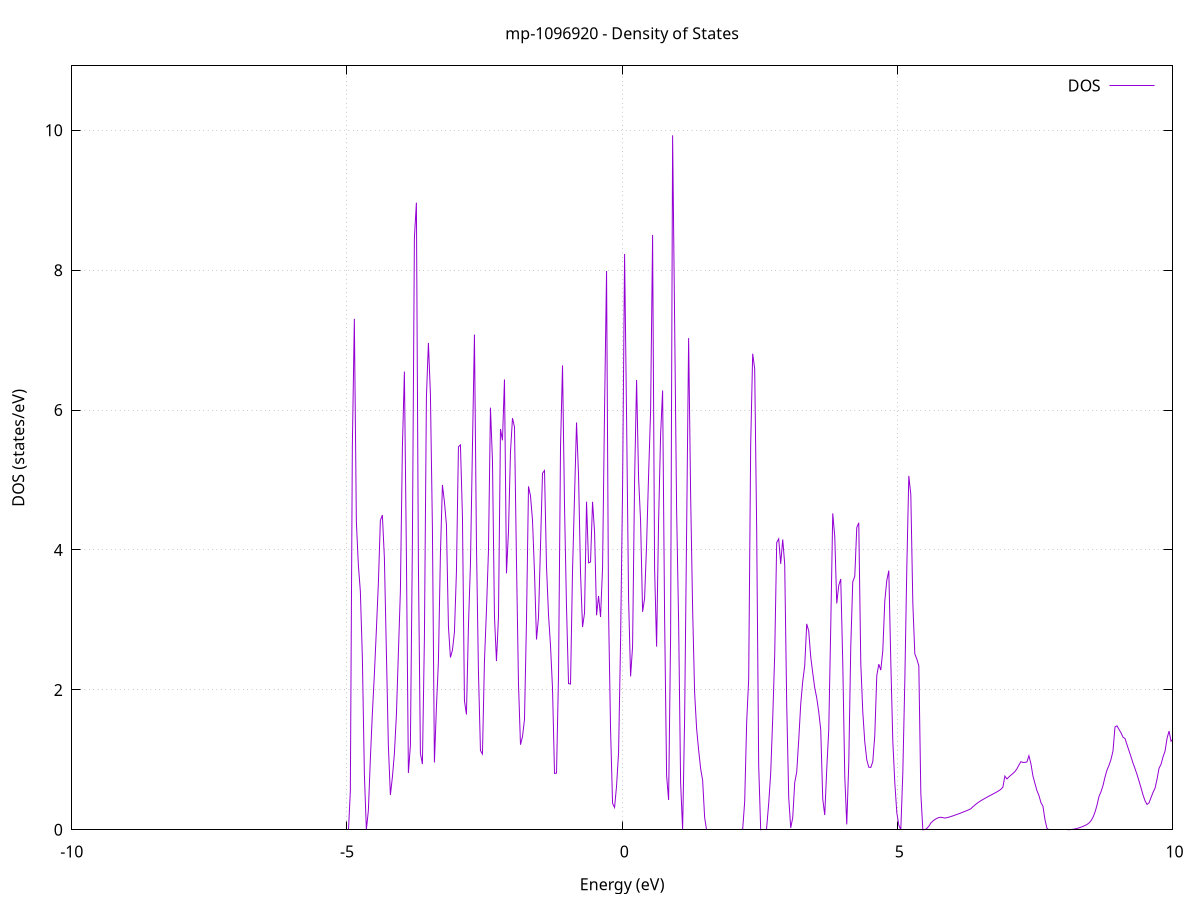 set title 'mp-1096920 - Density of States'
set xlabel 'Energy (eV)'
set ylabel 'DOS (states/eV)'
set grid
set xrange [-10:10]
set yrange [0:10.921]
set xzeroaxis lt -1
set terminal png size 800,600
set output 'mp-1096920_dos_gnuplot.png'
plot '-' using 1:2 with lines title 'DOS'
-46.837900 0.000000
-46.801500 0.000000
-46.765100 0.000000
-46.728800 0.000000
-46.692400 0.000000
-46.656000 0.000000
-46.619700 0.000000
-46.583300 0.000000
-46.546900 0.000000
-46.510500 0.000000
-46.474200 0.000000
-46.437800 0.000000
-46.401400 0.000000
-46.365100 0.000000
-46.328700 0.000000
-46.292300 0.000000
-46.255900 0.000000
-46.219600 0.000000
-46.183200 0.000000
-46.146800 0.000000
-46.110500 0.000000
-46.074100 0.000000
-46.037700 0.000000
-46.001300 0.000000
-45.965000 0.000000
-45.928600 0.000000
-45.892200 0.000000
-45.855900 0.000000
-45.819500 0.000000
-45.783100 0.000000
-45.746800 0.000000
-45.710400 0.000000
-45.674000 0.000000
-45.637600 0.000000
-45.601300 0.000000
-45.564900 0.000000
-45.528500 0.000000
-45.492200 0.000000
-45.455800 0.000000
-45.419400 0.000000
-45.383000 0.000000
-45.346700 0.000000
-45.310300 0.000000
-45.273900 0.000000
-45.237600 0.000000
-45.201200 0.000000
-45.164800 0.000000
-45.128400 0.000000
-45.092100 0.000000
-45.055700 0.000000
-45.019300 0.000000
-44.983000 0.000000
-44.946600 0.000000
-44.910200 0.000000
-44.873900 0.000000
-44.837500 0.000000
-44.801100 0.000000
-44.764700 0.000000
-44.728400 0.000000
-44.692000 0.000000
-44.655600 0.000000
-44.619300 0.000000
-44.582900 0.000000
-44.546500 0.000000
-44.510100 0.000000
-44.473800 0.000000
-44.437400 0.000000
-44.401000 0.000000
-44.364700 0.000000
-44.328300 0.000000
-44.291900 0.000000
-44.255500 0.000000
-44.219200 0.000000
-44.182800 0.000000
-44.146400 0.000000
-44.110100 0.000000
-44.073700 0.000000
-44.037300 0.000000
-44.001000 0.000000
-43.964600 0.000000
-43.928200 0.000000
-43.891800 0.000000
-43.855500 0.000000
-43.819100 0.000000
-43.782700 0.000000
-43.746400 0.000000
-43.710000 0.000000
-43.673600 0.000000
-43.637200 0.000000
-43.600900 0.000000
-43.564500 0.000000
-43.528100 0.000000
-43.491800 0.000000
-43.455400 0.000000
-43.419000 0.000000
-43.382600 0.000000
-43.346300 0.000000
-43.309900 0.000000
-43.273500 0.000000
-43.237200 0.000000
-43.200800 0.000000
-43.164400 0.000000
-43.128100 0.000000
-43.091700 0.000000
-43.055300 0.000000
-43.018900 0.000000
-42.982600 0.000000
-42.946200 0.000000
-42.909800 0.000000
-42.873500 0.000000
-42.837100 0.000000
-42.800700 0.000000
-42.764300 0.000000
-42.728000 0.000000
-42.691600 0.000000
-42.655200 0.000000
-42.618900 0.000000
-42.582500 0.000000
-42.546100 0.000000
-42.509700 0.000000
-42.473400 202.382700
-42.437000 0.000000
-42.400600 0.000000
-42.364300 0.000000
-42.327900 0.000000
-42.291500 0.000000
-42.255200 0.000000
-42.218800 0.000000
-42.182400 0.000000
-42.146000 0.000000
-42.109700 0.000000
-42.073300 0.000000
-42.036900 0.000000
-42.000600 0.000000
-41.964200 0.000000
-41.927800 0.000000
-41.891400 0.000000
-41.855100 0.000000
-41.818700 0.000000
-41.782300 0.000000
-41.746000 0.000000
-41.709600 0.000000
-41.673200 0.000000
-41.636800 0.000000
-41.600500 0.000000
-41.564100 0.000000
-41.527700 0.000000
-41.491400 0.000000
-41.455000 0.000000
-41.418600 0.000000
-41.382200 0.000000
-41.345900 0.000000
-41.309500 0.000000
-41.273100 0.000000
-41.236800 0.000000
-41.200400 0.000000
-41.164000 0.000000
-41.127700 0.000000
-41.091300 0.000000
-41.054900 0.000000
-41.018500 0.000000
-40.982200 0.000000
-40.945800 0.000000
-40.909400 0.000000
-40.873100 0.000000
-40.836700 0.000000
-40.800300 0.000000
-40.763900 0.000000
-40.727600 0.000000
-40.691200 0.000000
-40.654800 0.000000
-40.618500 0.000000
-40.582100 0.000000
-40.545700 0.000000
-40.509300 0.000000
-40.473000 0.000000
-40.436600 0.000000
-40.400200 0.000000
-40.363900 0.000000
-40.327500 0.000000
-40.291100 0.000000
-40.254800 0.000000
-40.218400 0.000000
-40.182000 0.000000
-40.145600 0.000000
-40.109300 0.000000
-40.072900 0.000000
-40.036500 0.000000
-40.000200 0.000000
-39.963800 0.000000
-39.927400 0.000000
-39.891000 0.000000
-39.854700 0.000000
-39.818300 0.000000
-39.781900 0.000000
-39.745600 0.000000
-39.709200 0.000000
-39.672800 0.000000
-39.636400 0.000000
-39.600100 0.000000
-39.563700 0.000000
-39.527300 0.000000
-39.491000 0.000000
-39.454600 0.000000
-39.418200 0.000000
-39.381900 0.000000
-39.345500 0.000000
-39.309100 0.000000
-39.272700 0.000000
-39.236400 0.000000
-39.200000 0.000000
-39.163600 0.000000
-39.127300 0.000000
-39.090900 0.000000
-39.054500 0.000000
-39.018100 0.000000
-38.981800 0.000000
-38.945400 0.000000
-38.909000 0.000000
-38.872700 0.000000
-38.836300 0.000000
-38.799900 0.000000
-38.763500 0.000000
-38.727200 0.000000
-38.690800 0.000000
-38.654400 0.000000
-38.618100 0.000000
-38.581700 0.000000
-38.545300 0.000000
-38.509000 0.000000
-38.472600 0.000000
-38.436200 0.000000
-38.399800 0.000000
-38.363500 0.000000
-38.327100 0.000000
-38.290700 0.000000
-38.254400 0.000000
-38.218000 0.000000
-38.181600 0.000000
-38.145200 0.000000
-38.108900 0.000000
-38.072500 0.000000
-38.036100 0.000000
-37.999800 0.000000
-37.963400 0.000000
-37.927000 0.000000
-37.890600 0.000000
-37.854300 0.000000
-37.817900 0.000000
-37.781500 0.000000
-37.745200 0.000000
-37.708800 0.000000
-37.672400 0.000000
-37.636100 0.000000
-37.599700 0.000000
-37.563300 0.000000
-37.526900 0.000000
-37.490600 0.000000
-37.454200 0.000000
-37.417800 0.000000
-37.381500 0.000000
-37.345100 0.000000
-37.308700 0.000000
-37.272300 0.000000
-37.236000 0.000000
-37.199600 0.000000
-37.163200 0.000000
-37.126900 0.000000
-37.090500 0.000000
-37.054100 0.000000
-37.017700 0.000000
-36.981400 0.000000
-36.945000 0.000000
-36.908600 0.000000
-36.872300 0.000000
-36.835900 0.000000
-36.799500 0.000000
-36.763200 0.000000
-36.726800 0.000000
-36.690400 0.000000
-36.654000 0.000000
-36.617700 0.000000
-36.581300 0.000000
-36.544900 0.000000
-36.508600 0.000000
-36.472200 0.000000
-36.435800 0.000000
-36.399400 0.000000
-36.363100 0.000000
-36.326700 0.000000
-36.290300 0.000000
-36.254000 0.000000
-36.217600 0.000000
-36.181200 0.000000
-36.144800 0.000000
-36.108500 0.000000
-36.072100 0.000000
-36.035700 0.000000
-35.999400 0.000000
-35.963000 0.000000
-35.926600 0.000000
-35.890300 0.000000
-35.853900 0.000000
-35.817500 0.000000
-35.781100 0.000000
-35.744800 0.000000
-35.708400 0.000000
-35.672000 0.000000
-35.635700 0.000000
-35.599300 0.000000
-35.562900 0.000000
-35.526500 0.000000
-35.490200 0.000000
-35.453800 0.000000
-35.417400 0.000000
-35.381100 0.000000
-35.344700 0.000000
-35.308300 0.000000
-35.271900 0.000000
-35.235600 0.000000
-35.199200 0.000000
-35.162800 0.000000
-35.126500 0.000000
-35.090100 0.000000
-35.053700 0.000000
-35.017300 0.000000
-34.981000 0.000000
-34.944600 0.000000
-34.908200 0.000000
-34.871900 0.000000
-34.835500 0.000000
-34.799100 0.000000
-34.762800 0.000000
-34.726400 0.000000
-34.690000 0.000000
-34.653600 0.000000
-34.617300 0.000000
-34.580900 0.000000
-34.544500 0.000000
-34.508200 0.000000
-34.471800 0.000000
-34.435400 0.000000
-34.399000 0.000000
-34.362700 0.000000
-34.326300 0.000000
-34.289900 0.000000
-34.253600 0.000000
-34.217200 0.000000
-34.180800 0.000000
-34.144400 0.000000
-34.108100 0.000000
-34.071700 0.000000
-34.035300 0.000000
-33.999000 0.000000
-33.962600 0.000000
-33.926200 0.000000
-33.889900 0.000000
-33.853500 0.000000
-33.817100 0.000000
-33.780700 0.000000
-33.744400 0.000000
-33.708000 0.000000
-33.671600 0.000000
-33.635300 0.000000
-33.598900 0.000000
-33.562500 0.000000
-33.526100 0.000000
-33.489800 0.000000
-33.453400 0.000000
-33.417000 0.000000
-33.380700 0.000000
-33.344300 0.000000
-33.307900 0.000000
-33.271500 0.000000
-33.235200 0.000000
-33.198800 0.000000
-33.162400 0.000000
-33.126100 0.000000
-33.089700 0.000000
-33.053300 0.000000
-33.017000 0.000000
-32.980600 0.000000
-32.944200 0.000000
-32.907800 0.000000
-32.871500 0.000000
-32.835100 0.000000
-32.798700 0.000000
-32.762400 0.000000
-32.726000 0.000000
-32.689600 0.000000
-32.653200 0.000000
-32.616900 0.000000
-32.580500 0.000000
-32.544100 0.000000
-32.507800 0.000000
-32.471400 0.000000
-32.435000 0.000000
-32.398600 0.000000
-32.362300 0.000000
-32.325900 0.000000
-32.289500 0.000000
-32.253200 0.000000
-32.216800 0.000000
-32.180400 0.000000
-32.144100 0.000000
-32.107700 0.000000
-32.071300 0.000000
-32.034900 0.000000
-31.998600 0.000000
-31.962200 0.000000
-31.925800 0.000000
-31.889500 0.000000
-31.853100 0.000000
-31.816700 0.000000
-31.780300 0.000000
-31.744000 0.000000
-31.707600 0.000000
-31.671200 0.000000
-31.634900 0.000000
-31.598500 0.000000
-31.562100 0.000000
-31.525700 0.000000
-31.489400 0.000000
-31.453000 0.000000
-31.416600 0.000000
-31.380300 0.000000
-31.343900 0.000000
-31.307500 0.000000
-31.271200 0.000000
-31.234800 0.000000
-31.198400 0.000000
-31.162000 0.000000
-31.125700 0.000000
-31.089300 0.000000
-31.052900 0.000000
-31.016600 0.000000
-30.980200 0.000000
-30.943800 0.000000
-30.907400 0.000000
-30.871100 0.000000
-30.834700 0.000000
-30.798300 0.000000
-30.762000 0.000000
-30.725600 0.000000
-30.689200 0.000000
-30.652800 0.000000
-30.616500 0.000000
-30.580100 0.000000
-30.543700 0.000000
-30.507400 0.000000
-30.471000 0.000000
-30.434600 0.000000
-30.398300 0.000000
-30.361900 0.000000
-30.325500 0.000000
-30.289100 0.000000
-30.252800 0.000000
-30.216400 0.000000
-30.180000 0.000000
-30.143700 0.000000
-30.107300 0.000000
-30.070900 0.000000
-30.034500 0.000000
-29.998200 0.000000
-29.961800 0.000000
-29.925400 0.000000
-29.889100 0.000000
-29.852700 0.000000
-29.816300 0.000000
-29.779900 0.000000
-29.743600 0.000000
-29.707200 0.000000
-29.670800 0.000000
-29.634500 0.000000
-29.598100 0.000000
-29.561700 0.000000
-29.525400 0.000000
-29.489000 0.000000
-29.452600 0.000000
-29.416200 0.000000
-29.379900 0.000000
-29.343500 0.000000
-29.307100 0.000000
-29.270800 0.000000
-29.234400 0.000000
-29.198000 0.000000
-29.161600 0.000000
-29.125300 0.000000
-29.088900 0.000000
-29.052500 0.000000
-29.016200 0.000000
-28.979800 0.000000
-28.943400 0.000000
-28.907000 0.000000
-28.870700 0.000000
-28.834300 0.000000
-28.797900 0.000000
-28.761600 0.000000
-28.725200 0.000000
-28.688800 0.000000
-28.652400 0.000000
-28.616100 0.000000
-28.579700 0.000000
-28.543300 0.000000
-28.507000 0.000000
-28.470600 0.000000
-28.434200 0.000000
-28.397900 0.000000
-28.361500 0.000000
-28.325100 0.000000
-28.288700 0.000000
-28.252400 0.000000
-28.216000 0.000000
-28.179600 0.000000
-28.143300 0.000000
-28.106900 0.000000
-28.070500 0.000000
-28.034100 0.000000
-27.997800 0.000000
-27.961400 0.000000
-27.925000 0.000000
-27.888700 0.000000
-27.852300 0.000000
-27.815900 0.000000
-27.779500 0.000000
-27.743200 0.000000
-27.706800 0.000000
-27.670400 0.000000
-27.634100 0.000000
-27.597700 0.000000
-27.561300 0.000000
-27.525000 0.000000
-27.488600 0.000000
-27.452200 0.000000
-27.415800 0.000000
-27.379500 0.000000
-27.343100 0.000000
-27.306700 0.000000
-27.270400 0.000000
-27.234000 0.000000
-27.197600 0.000000
-27.161200 0.000000
-27.124900 0.000000
-27.088500 0.000000
-27.052100 0.000000
-27.015800 0.000000
-26.979400 0.000000
-26.943000 0.000000
-26.906600 0.000000
-26.870300 0.000000
-26.833900 0.000000
-26.797500 0.000000
-26.761200 0.000000
-26.724800 0.000000
-26.688400 0.000000
-26.652100 0.000000
-26.615700 0.000000
-26.579300 0.000000
-26.542900 0.000000
-26.506600 0.000000
-26.470200 0.000000
-26.433800 0.000000
-26.397500 0.000000
-26.361100 0.000000
-26.324700 0.000000
-26.288300 0.000000
-26.252000 0.000000
-26.215600 0.000000
-26.179200 0.000000
-26.142900 0.000000
-26.106500 0.000000
-26.070100 0.000000
-26.033700 0.000000
-25.997400 0.000000
-25.961000 0.000000
-25.924600 0.000000
-25.888300 0.000000
-25.851900 0.000000
-25.815500 0.000000
-25.779200 0.000000
-25.742800 0.000000
-25.706400 0.000000
-25.670000 0.000000
-25.633700 0.000000
-25.597300 0.000000
-25.560900 0.000000
-25.524600 0.000000
-25.488200 0.000000
-25.451800 0.000000
-25.415400 0.000000
-25.379100 0.000000
-25.342700 0.000000
-25.306300 0.000000
-25.270000 0.000000
-25.233600 0.000000
-25.197200 0.000000
-25.160800 0.000000
-25.124500 0.000000
-25.088100 0.000000
-25.051700 0.000000
-25.015400 0.000000
-24.979000 0.000000
-24.942600 0.000000
-24.906300 0.000000
-24.869900 0.000000
-24.833500 0.000000
-24.797100 0.000000
-24.760800 0.000000
-24.724400 0.000000
-24.688000 0.000000
-24.651700 0.000000
-24.615300 0.000000
-24.578900 0.000000
-24.542500 0.000000
-24.506200 0.000000
-24.469800 0.000000
-24.433400 0.000000
-24.397100 0.000000
-24.360700 0.000000
-24.324300 0.000000
-24.287900 0.000000
-24.251600 0.000000
-24.215200 0.000000
-24.178800 0.000000
-24.142500 0.000000
-24.106100 0.000000
-24.069700 0.000000
-24.033400 0.000000
-23.997000 0.000000
-23.960600 0.000000
-23.924200 0.000000
-23.887900 0.000000
-23.851500 0.000000
-23.815100 0.000000
-23.778800 0.000000
-23.742400 0.000000
-23.706000 0.000000
-23.669600 0.000000
-23.633300 0.000000
-23.596900 0.000000
-23.560500 0.000000
-23.524200 0.000000
-23.487800 0.000000
-23.451400 0.000000
-23.415000 0.000000
-23.378700 0.000000
-23.342300 0.000000
-23.305900 0.000000
-23.269600 0.000000
-23.233200 0.000000
-23.196800 0.000000
-23.160500 0.000000
-23.124100 0.000000
-23.087700 0.000000
-23.051300 0.000000
-23.015000 0.000000
-22.978600 0.000000
-22.942200 0.000000
-22.905900 0.000000
-22.869500 0.000000
-22.833100 0.000000
-22.796700 0.000000
-22.760400 0.000000
-22.724000 0.000000
-22.687600 0.000000
-22.651300 0.000000
-22.614900 0.000000
-22.578500 0.000000
-22.542100 0.000000
-22.505800 0.000000
-22.469400 0.000000
-22.433000 0.000000
-22.396700 0.000000
-22.360300 0.000000
-22.323900 0.000000
-22.287500 0.000000
-22.251200 0.000000
-22.214800 0.000000
-22.178400 0.000000
-22.142100 0.000000
-22.105700 0.000000
-22.069300 0.000000
-22.033000 0.000000
-21.996600 0.000000
-21.960200 0.000000
-21.923800 0.000000
-21.887500 0.000000
-21.851100 0.000000
-21.814700 0.000000
-21.778400 0.000000
-21.742000 0.000000
-21.705600 0.000000
-21.669200 0.000000
-21.632900 0.000000
-21.596500 0.000000
-21.560100 0.000000
-21.523800 0.000000
-21.487400 0.000000
-21.451000 0.000000
-21.414600 0.000000
-21.378300 0.000000
-21.341900 0.000000
-21.305500 0.000000
-21.269200 0.000000
-21.232800 0.000000
-21.196400 0.000000
-21.160100 0.000000
-21.123700 0.000000
-21.087300 0.000000
-21.050900 0.000000
-21.014600 0.000000
-20.978200 0.000000
-20.941800 0.000000
-20.905500 0.000000
-20.869100 0.000000
-20.832700 0.000000
-20.796300 0.000000
-20.760000 0.000000
-20.723600 0.000000
-20.687200 0.000000
-20.650900 0.000000
-20.614500 0.000000
-20.578100 0.000000
-20.541700 0.000000
-20.505400 0.000000
-20.469000 0.000000
-20.432600 0.000000
-20.396300 0.000000
-20.359900 0.000000
-20.323500 0.000000
-20.287200 0.000000
-20.250800 0.000000
-20.214400 0.000000
-20.178000 0.000000
-20.141700 0.000000
-20.105300 0.000000
-20.068900 0.000000
-20.032600 0.000000
-19.996200 0.000000
-19.959800 0.000000
-19.923400 0.000000
-19.887100 0.000000
-19.850700 0.000000
-19.814300 0.000000
-19.778000 0.000000
-19.741600 0.000000
-19.705200 0.000000
-19.668800 0.000000
-19.632500 0.000000
-19.596100 0.000000
-19.559700 0.000000
-19.523400 0.000000
-19.487000 0.000000
-19.450600 0.000000
-19.414300 0.000000
-19.377900 0.000000
-19.341500 0.000000
-19.305100 0.000000
-19.268800 0.000000
-19.232400 0.000000
-19.196000 0.000000
-19.159700 0.000000
-19.123300 0.000000
-19.086900 0.000000
-19.050500 0.000000
-19.014200 0.000000
-18.977800 0.000000
-18.941400 0.000000
-18.905100 0.000000
-18.868700 0.000000
-18.832300 0.000000
-18.795900 0.000000
-18.759600 0.000000
-18.723200 0.000000
-18.686800 0.000000
-18.650500 0.000000
-18.614100 0.000000
-18.577700 0.000000
-18.541400 0.000000
-18.505000 0.000000
-18.468600 0.000000
-18.432200 0.000000
-18.395900 0.000000
-18.359500 0.000000
-18.323100 0.000000
-18.286800 0.000000
-18.250400 0.000000
-18.214000 0.000000
-18.177600 0.000000
-18.141300 0.000000
-18.104900 0.000000
-18.068500 0.000000
-18.032200 0.000000
-17.995800 0.000000
-17.959400 0.000000
-17.923000 0.000000
-17.886700 0.000000
-17.850300 0.000000
-17.813900 0.000000
-17.777600 0.000000
-17.741200 0.000000
-17.704800 0.000000
-17.668500 0.000000
-17.632100 0.000000
-17.595700 0.000000
-17.559300 0.000000
-17.523000 0.000000
-17.486600 0.000000
-17.450200 0.000000
-17.413900 0.000000
-17.377500 0.000000
-17.341100 0.000000
-17.304700 0.000000
-17.268400 0.000000
-17.232000 0.000000
-17.195600 0.000000
-17.159300 0.000000
-17.122900 0.000000
-17.086500 0.000000
-17.050100 0.011600
-17.013800 0.215500
-16.977400 0.674900
-16.941000 0.811100
-16.904700 1.018100
-16.868300 1.282700
-16.831900 1.599800
-16.795600 2.235700
-16.759200 2.648600
-16.722800 2.981000
-16.686400 3.752100
-16.650100 4.020200
-16.613700 3.456700
-16.577300 2.368300
-16.541000 0.618700
-16.504600 0.000000
-16.468200 0.000000
-16.431800 0.000000
-16.395500 0.000000
-16.359100 0.000000
-16.322700 0.106300
-16.286400 2.770400
-16.250000 3.916700
-16.213600 5.722600
-16.177200 5.163100
-16.140900 4.331700
-16.104500 2.684400
-16.068100 1.960000
-16.031800 1.603400
-15.995400 10.175300
-15.959000 14.052900
-15.922600 4.572600
-15.886300 0.000000
-15.849900 0.000000
-15.813500 0.000000
-15.777200 0.795000
-15.740800 4.572500
-15.704400 13.729400
-15.668100 7.853000
-15.631700 0.592100
-15.595300 0.003700
-15.558900 3.348200
-15.522600 7.237600
-15.486200 5.152700
-15.449800 7.333600
-15.413500 1.816900
-15.377100 0.000000
-15.340700 0.000000
-15.304300 0.000000
-15.268000 0.000000
-15.231600 0.000000
-15.195200 0.000000
-15.158900 0.000000
-15.122500 0.000000
-15.086100 0.000000
-15.049700 0.000000
-15.013400 0.000000
-14.977000 0.000000
-14.940600 0.000000
-14.904300 0.000000
-14.867900 0.000000
-14.831500 0.000000
-14.795200 0.000000
-14.758800 0.000000
-14.722400 0.000000
-14.686000 0.000000
-14.649700 0.000000
-14.613300 0.000000
-14.576900 0.000000
-14.540600 0.000000
-14.504200 0.000000
-14.467800 0.000000
-14.431400 0.000000
-14.395100 0.000000
-14.358700 0.000000
-14.322300 0.000000
-14.286000 0.000000
-14.249600 0.000000
-14.213200 0.000000
-14.176800 0.000000
-14.140500 0.000000
-14.104100 0.000000
-14.067700 0.000000
-14.031400 0.000000
-13.995000 0.000000
-13.958600 0.000000
-13.922300 0.000000
-13.885900 0.000000
-13.849500 0.000000
-13.813100 0.000000
-13.776800 0.000000
-13.740400 0.000000
-13.704000 0.000000
-13.667700 0.000000
-13.631300 0.000000
-13.594900 0.000000
-13.558500 0.000000
-13.522200 0.000000
-13.485800 0.000000
-13.449400 0.000000
-13.413100 0.000000
-13.376700 0.000000
-13.340300 0.000000
-13.303900 0.000000
-13.267600 0.000000
-13.231200 0.000000
-13.194800 0.000000
-13.158500 0.000000
-13.122100 0.000000
-13.085700 0.000000
-13.049400 0.000000
-13.013000 0.000000
-12.976600 0.000000
-12.940200 0.000000
-12.903900 0.000000
-12.867500 0.000000
-12.831100 0.000000
-12.794800 0.000000
-12.758400 0.000000
-12.722000 0.000000
-12.685600 0.000000
-12.649300 0.000000
-12.612900 0.000000
-12.576500 0.000000
-12.540200 0.000000
-12.503800 0.000000
-12.467400 0.000000
-12.431000 0.000000
-12.394700 0.000000
-12.358300 0.000000
-12.321900 0.000000
-12.285600 0.000000
-12.249200 0.000000
-12.212800 0.000000
-12.176500 0.000000
-12.140100 0.000000
-12.103700 0.000000
-12.067300 0.000000
-12.031000 0.000000
-11.994600 0.000000
-11.958200 0.000000
-11.921900 0.000000
-11.885500 0.000000
-11.849100 0.000000
-11.812700 0.000000
-11.776400 0.000000
-11.740000 0.000000
-11.703600 0.000000
-11.667300 0.000000
-11.630900 0.000000
-11.594500 0.000000
-11.558100 0.000000
-11.521800 0.000000
-11.485400 0.000000
-11.449000 0.000000
-11.412700 0.000000
-11.376300 0.000000
-11.339900 0.000000
-11.303600 0.000000
-11.267200 0.000000
-11.230800 0.000000
-11.194400 0.000000
-11.158100 0.000000
-11.121700 0.000000
-11.085300 0.000000
-11.049000 0.000000
-11.012600 0.000000
-10.976200 0.000000
-10.939800 0.000000
-10.903500 0.000000
-10.867100 0.000000
-10.830700 0.000000
-10.794400 0.000000
-10.758000 0.000000
-10.721600 0.000000
-10.685200 0.000000
-10.648900 0.000000
-10.612500 0.000000
-10.576100 0.000000
-10.539800 0.000000
-10.503400 0.000000
-10.467000 0.000000
-10.430700 0.000000
-10.394300 0.000000
-10.357900 0.000000
-10.321500 0.000000
-10.285200 0.000000
-10.248800 0.000000
-10.212400 0.000000
-10.176100 0.000000
-10.139700 0.000000
-10.103300 0.000000
-10.066900 0.000000
-10.030600 0.000000
-9.994200 0.000000
-9.957800 0.000000
-9.921500 0.000000
-9.885100 0.000000
-9.848700 0.000000
-9.812300 0.000000
-9.776000 0.000000
-9.739600 0.000000
-9.703200 0.000000
-9.666900 0.000000
-9.630500 0.000000
-9.594100 0.000000
-9.557800 0.000000
-9.521400 0.000000
-9.485000 0.000000
-9.448600 0.000000
-9.412300 0.000000
-9.375900 0.000000
-9.339500 0.000000
-9.303200 0.000000
-9.266800 0.000000
-9.230400 0.000000
-9.194000 0.000000
-9.157700 0.000000
-9.121300 0.000000
-9.084900 0.000000
-9.048600 0.000000
-9.012200 0.000000
-8.975800 0.000000
-8.939400 0.000000
-8.903100 0.000000
-8.866700 0.000000
-8.830300 0.000000
-8.794000 0.000000
-8.757600 0.000000
-8.721200 0.000000
-8.684800 0.000000
-8.648500 0.000000
-8.612100 0.000000
-8.575700 0.000000
-8.539400 0.000000
-8.503000 0.000000
-8.466600 0.000000
-8.430300 0.000000
-8.393900 0.000000
-8.357500 0.000000
-8.321100 0.000000
-8.284800 0.000000
-8.248400 0.000000
-8.212000 0.000000
-8.175700 0.000000
-8.139300 0.000000
-8.102900 0.000000
-8.066500 0.000000
-8.030200 0.000000
-7.993800 0.000000
-7.957400 0.000000
-7.921100 0.000000
-7.884700 0.000000
-7.848300 0.000000
-7.811900 0.000000
-7.775600 0.000000
-7.739200 0.000000
-7.702800 0.000000
-7.666500 0.000000
-7.630100 0.000000
-7.593700 0.000000
-7.557400 0.000000
-7.521000 0.000000
-7.484600 0.000000
-7.448200 0.000000
-7.411900 0.000000
-7.375500 0.000000
-7.339100 0.000000
-7.302800 0.000000
-7.266400 0.000000
-7.230000 0.000000
-7.193600 0.000000
-7.157300 0.000000
-7.120900 0.000000
-7.084500 0.000000
-7.048200 0.000000
-7.011800 0.000000
-6.975400 0.000000
-6.939000 0.000000
-6.902700 0.000000
-6.866300 0.000000
-6.829900 0.000000
-6.793600 0.000000
-6.757200 0.000000
-6.720800 0.000000
-6.684500 0.000000
-6.648100 0.000000
-6.611700 0.000000
-6.575300 0.000000
-6.539000 0.000000
-6.502600 0.000000
-6.466200 0.000000
-6.429900 0.000000
-6.393500 0.000000
-6.357100 0.000000
-6.320700 0.000000
-6.284400 0.000000
-6.248000 0.000000
-6.211600 0.000000
-6.175300 0.000000
-6.138900 0.000000
-6.102500 0.000000
-6.066100 0.000000
-6.029800 0.000000
-5.993400 0.000000
-5.957000 0.000000
-5.920700 0.000000
-5.884300 0.000000
-5.847900 0.000000
-5.811600 0.000000
-5.775200 0.000000
-5.738800 0.000000
-5.702400 0.000000
-5.666100 0.000000
-5.629700 0.000000
-5.593300 0.000000
-5.557000 0.000000
-5.520600 0.000000
-5.484200 0.000000
-5.447800 0.000000
-5.411500 0.000000
-5.375100 0.000000
-5.338700 0.000000
-5.302400 0.000000
-5.266000 0.000000
-5.229600 0.000000
-5.193200 0.000000
-5.156900 0.000000
-5.120500 0.000000
-5.084100 0.000000
-5.047800 0.000000
-5.011400 0.000000
-4.975000 0.000000
-4.938700 0.551400
-4.902300 5.479900
-4.865900 7.305400
-4.829500 4.407200
-4.793200 3.784400
-4.756800 3.410300
-4.720400 2.468300
-4.684100 0.806700
-4.647700 0.000000
-4.611300 0.273700
-4.574900 1.012500
-4.538600 1.664100
-4.502200 2.218800
-4.465800 2.855300
-4.429500 3.521300
-4.393100 4.423300
-4.356700 4.498900
-4.320300 3.890500
-4.284000 2.544600
-4.247600 1.199000
-4.211200 0.497700
-4.174900 0.748600
-4.138500 1.088900
-4.102100 1.635200
-4.065800 2.525500
-4.029400 3.411500
-3.993000 5.460400
-3.956600 6.550600
-3.920300 3.938900
-3.883900 0.812700
-3.847500 1.201800
-3.811200 4.097200
-3.774800 8.464600
-3.738400 8.966200
-3.702000 3.800400
-3.665700 1.091900
-3.629300 0.939000
-3.592900 2.740200
-3.556600 6.181700
-3.520200 6.960800
-3.483800 6.233300
-3.447400 4.316300
-3.411100 0.962600
-3.374700 1.746800
-3.338300 2.409300
-3.302000 3.942600
-3.265600 4.929600
-3.229200 4.688200
-3.192900 4.362000
-3.156500 2.905700
-3.120100 2.463200
-3.083700 2.567200
-3.047400 2.825000
-3.011000 3.685300
-2.974600 5.475000
-2.938300 5.502500
-2.901900 4.485600
-2.865500 1.843700
-2.829100 1.648300
-2.792800 2.914300
-2.756400 3.798200
-2.720000 5.473700
-2.683700 7.079300
-2.647300 4.081800
-2.610900 2.253500
-2.574500 1.131900
-2.538200 1.082400
-2.501800 2.411500
-2.465400 3.139400
-2.429100 3.983600
-2.392700 6.034700
-2.356300 5.277600
-2.319900 3.046000
-2.283600 2.412000
-2.247200 3.034500
-2.210800 5.728600
-2.174500 5.568100
-2.138100 6.437900
-2.101700 3.666200
-2.065400 4.265800
-2.029000 5.401100
-1.992600 5.885000
-1.956200 5.759500
-1.919900 3.833300
-1.883500 2.085300
-1.847100 1.216400
-1.810800 1.330300
-1.774400 1.578300
-1.738000 2.992500
-1.701600 4.909100
-1.665300 4.775200
-1.628900 4.424800
-1.592500 3.676000
-1.556200 2.719800
-1.519800 3.034600
-1.483400 4.065600
-1.447000 5.098500
-1.410700 5.135800
-1.374300 3.759200
-1.337900 3.072600
-1.301600 2.631700
-1.265200 2.020700
-1.228800 0.806300
-1.192500 0.810100
-1.156100 2.212200
-1.119700 5.477500
-1.083300 6.637500
-1.047000 4.621300
-1.010600 3.172400
-0.974200 2.090400
-0.937900 2.083600
-0.901500 3.705500
-0.865100 4.775400
-0.828700 5.822800
-0.792400 5.071300
-0.756000 3.663600
-0.719600 2.898200
-0.683300 3.099400
-0.646900 4.690900
-0.610500 3.816900
-0.574100 3.828700
-0.537800 4.688900
-0.501400 4.261100
-0.465000 3.066100
-0.428700 3.342100
-0.392300 3.042600
-0.355900 3.743600
-0.319600 6.022900
-0.283200 7.988000
-0.246800 3.114300
-0.210400 1.428000
-0.174100 0.377300
-0.137700 0.318900
-0.101300 0.629100
-0.065000 1.104400
-0.028600 2.702100
0.007800 4.880000
0.044200 8.231000
0.080500 5.901200
0.116900 3.300200
0.153300 2.193100
0.189600 2.617600
0.226000 4.988700
0.262400 6.429600
0.298800 5.029500
0.335100 4.414600
0.371500 3.115900
0.407900 3.307200
0.444200 4.079600
0.480600 5.073000
0.517000 5.981600
0.553300 8.504200
0.589700 3.731100
0.626100 2.619000
0.662500 4.421700
0.698800 5.650200
0.735200 6.280300
0.771600 3.020900
0.807900 0.773700
0.844300 0.425600
0.880700 2.777400
0.917100 9.928000
0.953400 7.285800
0.989800 4.576600
1.026200 2.966200
1.062500 0.673600
1.098900 0.000000
1.135300 1.596300
1.171700 4.288000
1.208000 7.029300
1.244400 4.784100
1.280800 3.148200
1.317100 1.956100
1.353500 1.441300
1.389900 1.139100
1.426200 0.873900
1.462600 0.705800
1.499000 0.174700
1.535400 0.000000
1.571700 0.000000
1.608100 0.000000
1.644500 0.000000
1.680800 0.000000
1.717200 0.000000
1.753600 0.000000
1.790000 0.000000
1.826300 0.000000
1.862700 0.000000
1.899100 0.000000
1.935400 0.000000
1.971800 0.000000
2.008200 0.000000
2.044600 0.000000
2.080900 0.000000
2.117300 0.000000
2.153700 0.000000
2.190000 0.008100
2.226400 0.398800
2.262800 1.542600
2.299100 2.149900
2.335500 5.499900
2.371900 6.805800
2.408300 6.590400
2.444600 4.282300
2.481000 0.918600
2.517400 0.001100
2.553700 0.000000
2.590100 0.000000
2.626500 0.000000
2.662900 0.376400
2.699200 0.811500
2.735600 1.584600
2.772000 2.504700
2.808300 4.106200
2.844700 4.159300
2.881100 3.801600
2.917500 4.150900
2.953800 3.798100
2.990200 1.793800
3.026600 0.461000
3.062900 0.027200
3.099300 0.170800
3.135700 0.673900
3.172000 0.826300
3.208400 1.282100
3.244800 1.796500
3.281200 2.122800
3.317500 2.347400
3.353900 2.944100
3.390300 2.840100
3.426600 2.471300
3.463000 2.243400
3.499400 2.029100
3.535800 1.885400
3.572100 1.685100
3.608500 1.430300
3.644900 0.439700
3.681200 0.210900
3.717600 0.865100
3.754000 1.428400
3.790400 2.906300
3.826700 4.523400
3.863100 4.192900
3.899500 3.235500
3.935800 3.492600
3.972200 3.584900
4.008600 2.392900
4.045000 0.764700
4.081300 0.076600
4.117700 0.949700
4.154100 2.618000
4.190400 3.545900
4.226800 3.622800
4.263200 4.320300
4.299500 4.388900
4.335900 2.388200
4.372300 1.685200
4.408700 1.257300
4.445000 0.999100
4.481400 0.895000
4.517800 0.891400
4.554100 0.973800
4.590500 1.349000
4.626900 2.203300
4.663300 2.367700
4.699600 2.282600
4.736000 2.557900
4.772400 3.272300
4.808700 3.563900
4.845100 3.705300
4.881500 2.405700
4.917900 1.266700
4.954200 0.672800
4.990600 0.246000
5.027000 0.064700
5.063300 0.000200
5.099700 0.807300
5.136100 2.122900
5.172400 3.742600
5.208800 5.059500
5.245200 4.792000
5.281600 3.241900
5.317900 2.514800
5.354300 2.440400
5.390700 2.344100
5.427000 0.521700
5.463400 0.000000
5.499800 0.002200
5.536200 0.018700
5.572500 0.051200
5.608900 0.095400
5.645300 0.124100
5.681600 0.146800
5.718000 0.163600
5.754400 0.174300
5.790800 0.179100
5.827100 0.173400
5.863500 0.167700
5.899900 0.173100
5.936200 0.180500
5.972600 0.189100
6.009000 0.198700
6.045300 0.208600
6.081700 0.218900
6.118100 0.229400
6.154500 0.240200
6.190800 0.251300
6.227200 0.262600
6.263600 0.274400
6.299900 0.286600
6.336300 0.301300
6.372700 0.328400
6.409100 0.353400
6.445400 0.376400
6.481800 0.396900
6.518200 0.415400
6.554500 0.432500
6.590900 0.448700
6.627300 0.464700
6.663700 0.480400
6.700000 0.495600
6.736400 0.510500
6.772800 0.525600
6.809100 0.541600
6.845500 0.558900
6.881900 0.578700
6.918200 0.609800
6.954600 0.767400
6.991000 0.726500
7.027400 0.754600
7.063700 0.780900
7.100100 0.804500
7.136500 0.831800
7.172800 0.870900
7.209200 0.925900
7.245600 0.973700
7.282000 0.963100
7.318300 0.963700
7.354700 0.969300
7.391100 1.058600
7.427400 0.944200
7.463800 0.770500
7.500200 0.663500
7.536600 0.560800
7.572900 0.490700
7.609300 0.388700
7.645700 0.338000
7.682000 0.148000
7.718400 0.022100
7.754800 0.000000
7.791100 0.000000
7.827500 0.000000
7.863900 0.000000
7.900300 0.000000
7.936600 0.000000
7.973000 0.000000
8.009400 0.000000
8.045700 0.000000
8.082100 0.000000
8.118500 0.000800
8.154900 0.003100
8.191200 0.006900
8.227600 0.012200
8.264000 0.018900
8.300300 0.027200
8.336700 0.037000
8.373100 0.048200
8.409500 0.060900
8.445800 0.075200
8.482200 0.096200
8.518600 0.128000
8.554900 0.177400
8.591300 0.251100
8.627700 0.349300
8.664000 0.475600
8.700400 0.541300
8.736800 0.630800
8.773200 0.753100
8.809500 0.853000
8.845900 0.920900
8.882300 1.005400
8.918600 1.125000
8.955000 1.469900
8.991400 1.486600
9.027800 1.434700
9.064100 1.387600
9.100500 1.324000
9.136900 1.304400
9.173200 1.216500
9.209600 1.129800
9.246000 1.043800
9.282400 0.953000
9.318700 0.875600
9.355100 0.791000
9.391500 0.697400
9.427800 0.600500
9.464200 0.499800
9.500600 0.414800
9.536900 0.362200
9.573300 0.384200
9.609700 0.460100
9.646100 0.535000
9.682400 0.593500
9.718800 0.722300
9.755200 0.879100
9.791500 0.935600
9.827900 1.041500
9.864300 1.123400
9.900700 1.306300
9.937000 1.411400
9.973400 1.266700
10.009800 1.295000
10.046100 1.269000
10.082500 1.149900
10.118900 1.102500
10.155300 1.009400
10.191600 0.996400
10.228000 1.010400
10.264400 1.043100
10.300700 1.102100
10.337100 1.141500
10.373500 1.158100
10.409900 1.122400
10.446200 1.049200
10.482600 1.067000
10.519000 1.127200
10.555300 1.315500
10.591700 1.296500
10.628100 1.252900
10.664400 1.176200
10.700800 1.071000
10.737200 0.965200
10.773600 0.969400
10.809900 0.934200
10.846300 0.953800
10.882700 0.966800
10.919000 0.962600
10.955400 1.003700
10.991800 0.991500
11.028200 0.980400
11.064500 0.969700
11.100900 0.956600
11.137300 0.963700
11.173600 0.960800
11.210000 0.960400
11.246400 0.962600
11.282800 0.934200
11.319100 0.890300
11.355500 0.848600
11.391900 0.819000
11.428200 0.786300
11.464600 0.761600
11.501000 0.837600
11.537300 0.907900
11.573700 0.992400
11.610100 1.113500
11.646500 1.169800
11.682800 1.131800
11.719200 1.141500
11.755600 1.191800
11.791900 1.196900
11.828300 1.079100
11.864700 1.032000
11.901100 1.136500
11.937400 1.319700
11.973800 1.454700
12.010200 1.585400
12.046500 1.743000
12.082900 1.820100
12.119300 1.777500
12.155700 1.739800
12.192000 1.694000
12.228400 1.558300
12.264800 1.418400
12.301100 1.295000
12.337500 1.217600
12.373900 1.224900
12.410200 1.267300
12.446600 1.242000
12.483000 1.220900
12.519400 1.240200
12.555700 1.263700
12.592100 1.435700
12.628500 1.627200
12.664800 1.700100
12.701200 1.882400
12.737600 2.079900
12.774000 2.309900
12.810300 2.490900
12.846700 2.056700
12.883100 1.973500
12.919400 1.269600
12.955800 0.906300
12.992200 0.623200
13.028600 0.347600
13.064900 0.219100
13.101300 0.123500
13.137700 0.298900
13.174000 0.495000
13.210400 0.612100
13.246800 0.727600
13.283100 0.854100
13.319500 0.983000
13.355900 1.121600
13.392300 1.175600
13.428600 1.185400
13.465000 1.266900
13.501400 1.341600
13.537700 1.485200
13.574100 1.497100
13.610500 1.523100
13.646900 1.612700
13.683200 1.706600
13.719600 1.647600
13.756000 1.532700
13.792300 1.405000
13.828700 1.330300
13.865100 1.471700
13.901500 1.592500
13.937800 1.723900
13.974200 1.757700
14.010600 1.828100
14.046900 1.766800
14.083300 1.722300
14.119700 1.682700
14.156000 1.638800
14.192400 1.606200
14.228800 1.588600
14.265200 1.759600
14.301500 2.101500
14.337900 2.095800
14.374300 1.760700
14.410600 1.434400
14.447000 1.270800
14.483400 1.174500
14.519800 1.117100
14.556100 1.097100
14.592500 1.150600
14.628900 1.263700
14.665200 1.307400
14.701600 1.351800
14.738000 1.789700
14.774400 2.234900
14.810700 2.144400
14.847100 2.015400
14.883500 1.938300
14.919800 2.057700
14.956200 2.055000
14.992600 2.111800
15.028900 2.490600
15.065300 1.863600
15.101700 1.522400
15.138100 1.330400
15.174400 1.300400
15.210800 1.505900
15.247200 1.679800
15.283500 1.698100
15.319900 1.966900
15.356300 2.131500
15.392700 2.213200
15.429000 2.379000
15.465400 1.715200
15.501800 1.658600
15.538100 1.637900
15.574500 1.689800
15.610900 1.770000
15.647300 1.806900
15.683600 1.654600
15.720000 1.584700
15.756400 1.601500
15.792700 1.899200
15.829100 1.937200
15.865500 1.833900
15.901800 1.849700
15.938200 1.931800
15.974600 2.205200
16.011000 2.685900
16.047300 2.779000
16.083700 2.468500
16.120100 2.511000
16.156400 1.827800
16.192800 1.357000
16.229200 0.992200
16.265600 0.779300
16.301900 0.757600
16.338300 0.939600
16.374700 1.341600
16.411000 1.920200
16.447400 2.279800
16.483800 2.124100
16.520200 2.330300
16.556500 2.583500
16.592900 2.790200
16.629300 2.976000
16.665600 2.645200
16.702000 2.403300
16.738400 2.236400
16.774700 1.876300
16.811100 1.584000
16.847500 1.456700
16.883900 1.603100
16.920200 1.627600
16.956600 1.579300
16.993000 1.568700
17.029300 1.536200
17.065700 1.668700
17.102100 1.827400
17.138500 1.948000
17.174800 2.136600
17.211200 2.170200
17.247600 2.239200
17.283900 2.203400
17.320300 1.553700
17.356700 1.726900
17.393100 1.842700
17.429400 2.015600
17.465800 2.026700
17.502200 2.089500
17.538500 2.410900
17.574900 2.345200
17.611300 2.304000
17.647700 2.338300
17.684000 2.293400
17.720400 1.851300
17.756800 1.555600
17.793100 1.482300
17.829500 1.491000
17.865900 1.589600
17.902200 1.828900
17.938600 1.984900
17.975000 2.181500
18.011400 2.448000
18.047700 2.526100
18.084100 2.549600
18.120500 2.094100
18.156800 1.620200
18.193200 1.149700
18.229600 1.135900
18.266000 1.346500
18.302300 1.644600
18.338700 2.035800
18.375100 2.319400
18.411400 2.518400
18.447800 2.588000
18.484200 2.078900
18.520600 1.795300
18.556900 1.684500
18.593300 1.631400
18.629700 1.578000
18.666000 1.581500
18.702400 1.797900
18.738800 2.054700
18.775100 2.346800
18.811500 2.428300
18.847900 2.508100
18.884300 2.653200
18.920600 2.457300
18.957000 2.283000
18.993400 2.088500
19.029700 1.821700
19.066100 1.745100
19.102500 1.726800
19.138900 1.754400
19.175200 1.827900
19.211600 1.909500
19.248000 1.944500
19.284300 1.926500
19.320700 2.040600
19.357100 2.041900
19.393500 2.016300
19.429800 1.947000
19.466200 1.989100
19.502600 2.028700
19.538900 2.065900
19.575300 2.084100
19.611700 2.081500
19.648000 2.154900
19.684400 2.188300
19.720800 2.276300
19.757200 2.475200
19.793500 3.098400
19.829900 2.719700
19.866300 2.172700
19.902600 1.922700
19.939000 1.614000
19.975400 1.434800
20.011800 1.273000
20.048100 1.154900
20.084500 1.081000
20.120900 1.050200
20.157200 1.092100
20.193600 1.266600
20.230000 1.655100
20.266400 1.882800
20.302700 2.131700
20.339100 2.042000
20.375500 2.270200
20.411800 2.175800
20.448200 2.048400
20.484600 1.892300
20.520900 1.867500
20.557300 1.619600
20.593700 1.488700
20.630100 1.369400
20.666400 1.241500
20.702800 1.065100
20.739200 0.932500
20.775500 0.820900
20.811900 0.747700
20.848300 0.677900
20.884700 0.609200
20.921000 0.551000
20.957400 0.524000
20.993800 0.518100
21.030100 0.514700
21.066500 0.519100
21.102900 0.471000
21.139300 0.213700
21.175600 0.172600
21.212000 0.137100
21.248400 0.105500
21.284700 0.077900
21.321100 0.054200
21.357500 0.034500
21.393800 0.018800
21.430200 0.007300
21.466600 0.001100
21.503000 0.000000
21.539300 0.000000
21.575700 0.000000
21.612100 0.000000
21.648400 0.000000
21.684800 0.000000
21.721200 0.000000
21.757600 0.000000
21.793900 0.000000
21.830300 0.000000
21.866700 0.000000
21.903000 0.000000
21.939400 0.000000
21.975800 0.000000
22.012200 0.000000
22.048500 0.000000
22.084900 0.000000
22.121300 0.000000
22.157600 0.000000
22.194000 0.000000
22.230400 0.000000
22.266700 0.000000
22.303100 0.000000
22.339500 0.000000
22.375900 0.000000
22.412200 0.000000
22.448600 0.000000
22.485000 0.000000
22.521300 0.000000
22.557700 0.000000
22.594100 0.000000
22.630500 0.000000
22.666800 0.000000
22.703200 0.000000
22.739600 0.000000
22.775900 0.000000
22.812300 0.000000
22.848700 0.000000
22.885100 0.000000
22.921400 0.000000
22.957800 0.000000
22.994200 0.000000
23.030500 0.000000
23.066900 0.000000
23.103300 0.000000
23.139600 0.000000
23.176000 0.000000
23.212400 0.000000
23.248800 0.000000
23.285100 0.000000
23.321500 0.000000
23.357900 0.000000
23.394200 0.000000
23.430600 0.000000
23.467000 0.000000
23.503400 0.000000
23.539700 0.000000
23.576100 0.000000
23.612500 0.000000
23.648800 0.000000
23.685200 0.000000
23.721600 0.000000
23.758000 0.000000
23.794300 0.000000
23.830700 0.000000
23.867100 0.000000
23.903400 0.000000
23.939800 0.000000
23.976200 0.000000
24.012600 0.000000
24.048900 0.000000
24.085300 0.000000
24.121700 0.000000
24.158000 0.000000
24.194400 0.000000
24.230800 0.000000
24.267100 0.000000
24.303500 0.000000
24.339900 0.000000
24.376300 0.000000
24.412600 0.000000
24.449000 0.000000
24.485400 0.000000
24.521700 0.000000
24.558100 0.000000
24.594500 0.000000
24.630900 0.000000
24.667200 0.000000
24.703600 0.000000
24.740000 0.000000
24.776300 0.000000
24.812700 0.000000
24.849100 0.000000
24.885500 0.000000
24.921800 0.000000
24.958200 0.000000
24.994600 0.000000
25.030900 0.000000
25.067300 0.000000
25.103700 0.000000
25.140000 0.000000
25.176400 0.000000
25.212800 0.000000
25.249200 0.000000
25.285500 0.000000
25.321900 0.000000
25.358300 0.000000
25.394600 0.000000
25.431000 0.000000
25.467400 0.000000
25.503800 0.000000
25.540100 0.000000
25.576500 0.000000
25.612900 0.000000
25.649200 0.000000
25.685600 0.000000
25.722000 0.000000
25.758400 0.000000
25.794700 0.000000
25.831100 0.000000
25.867500 0.000000
25.903800 0.000000
e
